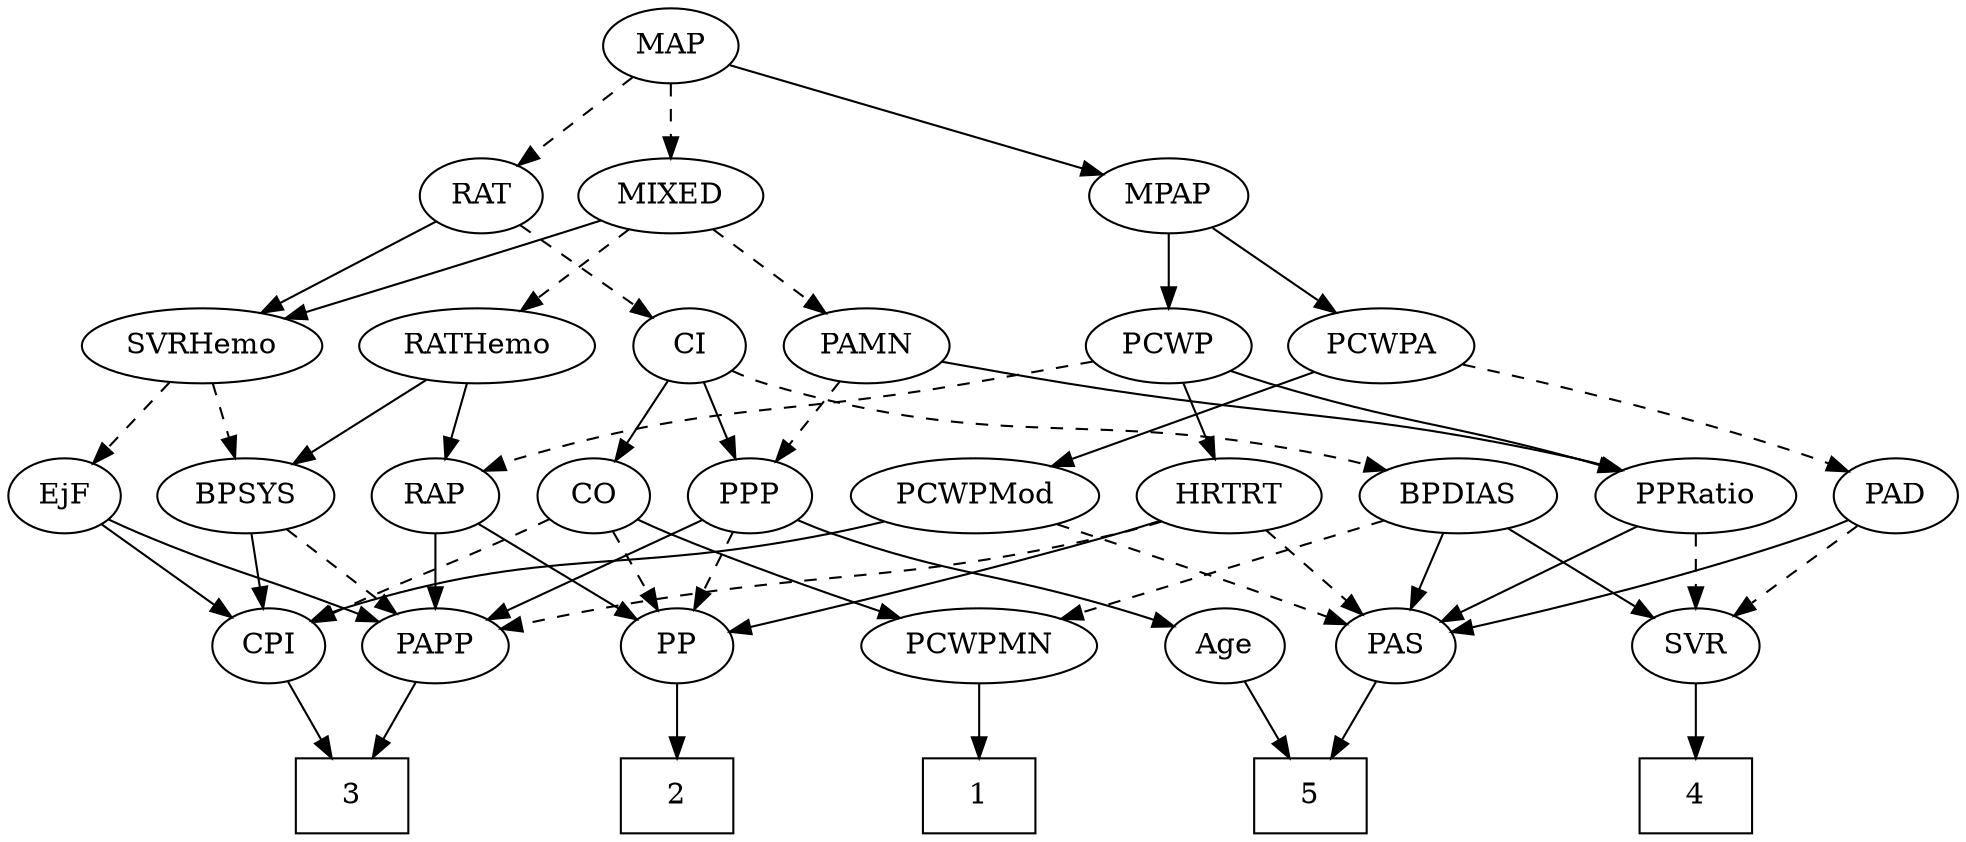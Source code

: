 strict digraph {
	graph [bb="0,0,860.6,396"];
	node [label="\N"];
	1	[height=0.5,
		pos="440,18",
		shape=box,
		width=0.75];
	2	[height=0.5,
		pos="305,18",
		shape=box,
		width=0.75];
	3	[height=0.5,
		pos="156,18",
		shape=box,
		width=0.75];
	4	[height=0.5,
		pos="746,18",
		shape=box,
		width=0.75];
	5	[height=0.5,
		pos="585,18",
		shape=box,
		width=0.75];
	Age	[height=0.5,
		pos="546,90",
		width=0.75];
	Age -> 5	[pos="e,575.46,36.124 555.05,72.765 559.64,64.525 565.32,54.317 570.51,45.016",
		style=solid];
	EjF	[height=0.5,
		pos="27,162",
		width=0.75];
	CPI	[height=0.5,
		pos="117,90",
		width=0.75];
	EjF -> CPI	[pos="e,100.15,104.11 43.928,147.83 57.505,137.27 76.757,122.3 92.092,110.37",
		style=solid];
	PAPP	[height=0.5,
		pos="194,90",
		width=0.88464];
	EjF -> PAPP	[pos="e,168.87,101.48 48.223,150.72 53.055,148.45 58.184,146.1 63,144 102.5,126.79 113.1,124.25 153,108 155.09,107.15 157.23,106.27 159.4,\
105.38",
		style=solid];
	RAP	[height=0.5,
		pos="194,162",
		width=0.77632];
	PP	[height=0.5,
		pos="305,90",
		width=0.75];
	RAP -> PP	[pos="e,285.89,103.05 213.33,148.81 231,137.67 257.33,121.06 277.24,108.5",
		style=solid];
	RAP -> PAPP	[pos="e,194,108.1 194,143.7 194,135.98 194,126.71 194,118.11",
		style=solid];
	MIXED	[height=0.5,
		pos="297,306",
		width=1.1193];
	PAMN	[height=0.5,
		pos="385,234",
		width=1.011];
	MIXED -> PAMN	[pos="e,366.55,249.68 316.09,289.81 328.49,279.95 344.81,266.97 358.45,256.12",
		style=dashed];
	RATHemo	[height=0.5,
		pos="210,234",
		width=1.3721];
	MIXED -> RATHemo	[pos="e,229.44,250.64 278.12,289.81 266.2,280.22 250.61,267.67 237.35,257",
		style=dashed];
	SVRHemo	[height=0.5,
		pos="93,234",
		width=1.3902];
	MIXED -> SVRHemo	[pos="e,128.05,247.03 266.02,294.37 231.8,282.63 176.42,263.62 137.55,250.29",
		style=solid];
	MPAP	[height=0.5,
		pos="518,306",
		width=0.97491];
	PCWPA	[height=0.5,
		pos="613,234",
		width=1.1555];
	MPAP -> PCWPA	[pos="e,592.82,249.87 537.22,290.83 550.86,280.79 569.37,267.15 584.69,255.86",
		style=solid];
	PCWP	[height=0.5,
		pos="518,234",
		width=0.97491];
	MPAP -> PCWP	[pos="e,518,252.1 518,287.7 518,279.98 518,270.71 518,262.11",
		style=solid];
	BPSYS	[height=0.5,
		pos="110,162",
		width=1.0471];
	BPSYS -> CPI	[pos="e,115.29,108.1 111.73,143.7 112.5,135.98 113.43,126.71 114.29,118.11",
		style=solid];
	BPSYS -> PAPP	[pos="e,176.95,105.21 128.23,145.81 140.21,135.82 156.05,122.62 169.19,111.68",
		style=dashed];
	PAD	[height=0.5,
		pos="832,162",
		width=0.79437];
	PAS	[height=0.5,
		pos="624,90",
		width=0.75];
	PAD -> PAS	[pos="e,648.69,97.563 809.9,150.28 805.04,148.08 799.89,145.87 795,144 748.5,126.2 693.24,109.92 658.39,100.23",
		style=solid];
	SVR	[height=0.5,
		pos="746,90",
		width=0.77632];
	PAD -> SVR	[pos="e,762.66,104.56 815.01,147.17 802.32,136.85 784.8,122.58 770.59,111.01",
		style=dashed];
	CO	[height=0.5,
		pos="267,162",
		width=0.75];
	CO -> CPI	[pos="e,138.31,101.1 245.69,150.9 240.87,148.62 235.76,146.22 231,144 196.4,127.85 187.6,124.15 153,108 151.22,107.17 149.38,106.31 147.53,\
105.44",
		style=dashed];
	PCWPMN	[height=0.5,
		pos="440,90",
		width=1.3902];
	CO -> PCWPMN	[pos="e,406.23,103.29 288.21,150.68 293.04,148.41 298.17,146.07 303,144 334,130.71 369.53,117 396.64,106.86",
		style=solid];
	CO -> PP	[pos="e,296.23,107.15 275.81,144.76 280.42,136.28 286.16,125.71 291.32,116.2",
		style=dashed];
	PAS -> 5	[pos="e,594.54,36.124 614.95,72.765 610.36,64.525 604.68,54.317 599.49,45.016",
		style=solid];
	PPP	[height=0.5,
		pos="339,162",
		width=0.75];
	PAMN -> PPP	[pos="e,349.29,178.67 374.33,216.76 368.56,207.98 361.32,196.96 354.9,187.19",
		style=dashed];
	PPRatio	[height=0.5,
		pos="746,162",
		width=1.1013];
	PAMN -> PPRatio	[pos="e,716.45,174.18 418.35,226.4 435.04,223.15 455.56,219.25 474,216 572.87,198.58 599.65,204.55 697,180 700.19,179.2 703.46,178.28 \
706.73,177.29",
		style=solid];
	RATHemo -> RAP	[pos="e,197.95,180.28 206.13,216.05 204.35,208.26 202.19,198.82 200.19,190.08",
		style=solid];
	RATHemo -> BPSYS	[pos="e,130.29,177.21 188.3,217.81 173.76,207.63 154.46,194.12 138.66,183.06",
		style=solid];
	CPI -> 3	[pos="e,146.46,36.124 126.05,72.765 130.64,64.525 136.32,54.317 141.51,45.016",
		style=solid];
	RAT	[height=0.5,
		pos="211,306",
		width=0.75827];
	RAT -> SVRHemo	[pos="e,117.74,249.68 191.25,293.28 173.57,282.79 147.28,267.2 126.34,254.78",
		style=solid];
	CI	[height=0.5,
		pos="304,234",
		width=0.75];
	RAT -> CI	[pos="e,286.59,248.11 228.49,291.83 242.52,281.27 262.42,266.3 278.26,254.37",
		style=dashed];
	SVR -> 4	[pos="e,746,36.104 746,71.697 746,63.983 746,54.712 746,46.112",
		style=solid];
	PCWPMod	[height=0.5,
		pos="436,162",
		width=1.4443];
	PCWPMod -> PAS	[pos="e,601.39,100.33 471.24,148.61 500.89,138.09 544.36,122.44 582,108 585.26,106.75 588.65,105.42 592.02,104.08",
		style=dashed];
	PCWPMod -> CPI	[pos="e,137.54,101.91 397.77,149.65 390.26,147.61 382.41,145.63 375,144 277.37,122.55 248.46,137.63 153,108 151.07,107.4 149.11,106.72 \
147.15,105.97",
		style=solid];
	PCWPA -> PAD	[pos="e,809.92,173.79 648.39,224.35 685.43,214.91 745.05,198.63 795,180 796.84,179.31 798.71,178.58 800.59,177.81",
		style=dashed];
	PCWPA -> PCWPMod	[pos="e,469.04,176.07 583.37,221.28 554.75,209.96 511.07,192.69 478.69,179.88",
		style=solid];
	PCWPMN -> 1	[pos="e,440,36.104 440,71.697 440,63.983 440,54.712 440,46.112",
		style=solid];
	SVRHemo -> EjF	[pos="e,40.876,177.72 77.692,216.76 68.832,207.37 57.555,195.41 47.888,185.15",
		style=dashed];
	SVRHemo -> BPSYS	[pos="e,105.8,180.28 97.115,216.05 99.008,208.26 101.3,198.82 103.42,190.08",
		style=dashed];
	BPDIAS	[height=0.5,
		pos="646,162",
		width=1.1735];
	BPDIAS -> PAS	[pos="e,629.28,107.79 640.67,144.05 638.16,136.06 635.1,126.33 632.3,117.4",
		style=solid];
	BPDIAS -> SVR	[pos="e,727.84,103.71 667.21,146.15 682.4,135.52 702.96,121.13 719.28,109.71",
		style=solid];
	BPDIAS -> PCWPMN	[pos="e,475.06,102.91 613.81,150.06 579.07,138.26 523.51,119.38 484.58,106.15",
		style=dashed];
	MAP	[height=0.5,
		pos="297,378",
		width=0.84854];
	MAP -> MIXED	[pos="e,297,324.1 297,359.7 297,351.98 297,342.71 297,334.11",
		style=dashed];
	MAP -> MPAP	[pos="e,489.02,316.18 323.22,368.7 361.91,356.44 434.55,333.43 479.35,319.24",
		style=solid];
	MAP -> RAT	[pos="e,227.5,320.43 279.6,362.83 266.88,352.48 249.46,338.31 235.36,326.83",
		style=dashed];
	PP -> 2	[pos="e,305,36.104 305,71.697 305,63.983 305,54.712 305,46.112",
		style=solid];
	PPP -> Age	[pos="e,523.15,99.599 360.08,150.36 364.92,148.11 370.09,145.86 375,144 428.67,123.68 444.43,125.77 499,108 503.7,106.47 508.64,104.78 \
513.48,103.07",
		style=solid];
	PPP -> PP	[pos="e,313.08,107.63 331.11,144.76 327.1,136.49 322.11,126.23 317.58,116.9",
		style=dashed];
	PPP -> PAPP	[pos="e,217.41,102.3 317.6,150.67 293.65,139.1 254.53,120.22 226.73,106.8",
		style=solid];
	PPRatio -> PAS	[pos="e,643.82,102.37 722.48,147.5 702.57,136.08 673.98,119.68 652.72,107.48",
		style=solid];
	PPRatio -> SVR	[pos="e,746,108.1 746,143.7 746,135.98 746,126.71 746,118.11",
		style=dashed];
	PCWP -> RAP	[pos="e,215.16,173.83 485.83,226.69 469.18,223.45 448.51,219.46 430,216 341.65,199.48 316.74,206.98 231,180 228.86,179.33 226.69,178.56 \
224.52,177.73",
		style=dashed];
	PCWP -> PPRatio	[pos="e,715.79,173.87 544.83,222.11 550.46,219.97 556.39,217.82 562,216 621.05,196.78 637.63,198.19 697,180 699.96,179.09 703.01,178.12 \
706.07,177.12",
		style=solid];
	HRTRT	[height=0.5,
		pos="546,162",
		width=1.1013];
	PCWP -> HRTRT	[pos="e,539.28,179.79 524.78,216.05 528.01,207.97 531.95,198.12 535.56,189.11",
		style=solid];
	CI -> CO	[pos="e,275.54,179.15 295.42,216.76 290.94,208.28 285.35,197.71 280.32,188.2",
		style=solid];
	CI -> BPDIAS	[pos="e,614.97,174.34 324.52,222.01 329.48,219.73 334.84,217.55 340,216 449.65,183.19 483.58,206.21 595,180 598.37,179.21 601.84,178.29 \
605.3,177.29",
		style=dashed];
	CI -> PPP	[pos="e,330.68,179.63 312.12,216.76 316.3,208.4 321.49,198.02 326.2,188.61",
		style=solid];
	PAPP -> 3	[pos="e,165.47,36.447 184.99,72.411 180.63,64.369 175.28,54.515 170.37,45.47",
		style=solid];
	HRTRT -> PAS	[pos="e,608.59,104.83 563.31,145.46 574.43,135.49 589,122.41 601.07,111.58",
		style=dashed];
	HRTRT -> PP	[pos="e,330,97.351 515.78,150.17 509.59,148.05 503.1,145.9 497,144 442.44,127.03 378.32,109.88 339.72,99.861",
		style=solid];
	HRTRT -> PAPP	[pos="e,222.75,97.987 516.46,149.81 510.1,147.66 503.38,145.6 497,144 397.48,119.09 369.75,127.35 269,108 257.14,105.72 244.29,102.93 \
232.63,100.27",
		style=dashed];
}
